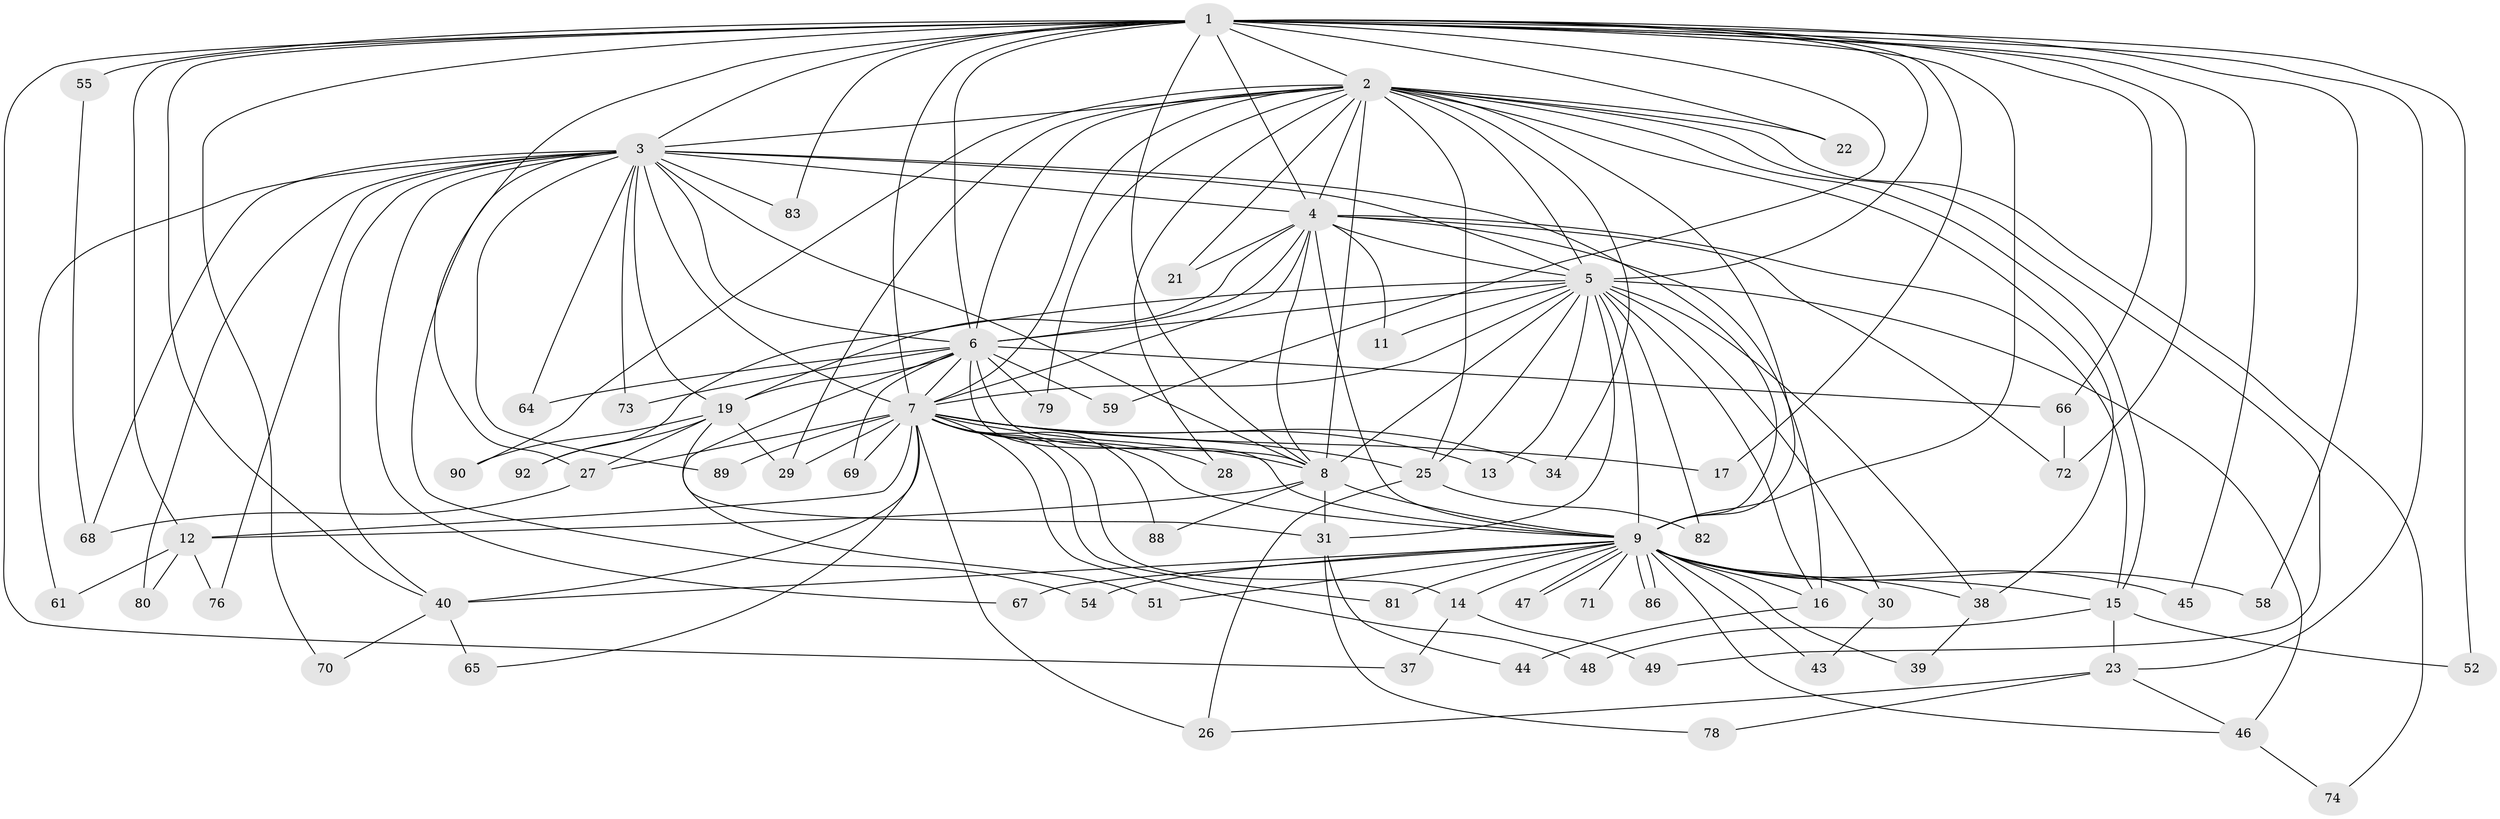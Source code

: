 // original degree distribution, {14: 0.010869565217391304, 22: 0.010869565217391304, 21: 0.021739130434782608, 17: 0.010869565217391304, 19: 0.010869565217391304, 16: 0.010869565217391304, 27: 0.010869565217391304, 12: 0.010869565217391304, 32: 0.010869565217391304, 2: 0.5652173913043478, 5: 0.05434782608695652, 3: 0.18478260869565216, 4: 0.07608695652173914, 9: 0.010869565217391304}
// Generated by graph-tools (version 1.1) at 2025/41/03/06/25 10:41:35]
// undirected, 69 vertices, 169 edges
graph export_dot {
graph [start="1"]
  node [color=gray90,style=filled];
  1 [super="+10"];
  2 [super="+33"];
  3 [super="+56"];
  4 [super="+41"];
  5 [super="+18"];
  6 [super="+20"];
  7 [super="+42"];
  8 [super="+87"];
  9 [super="+63"];
  11;
  12 [super="+57"];
  13 [super="+36"];
  14;
  15 [super="+35"];
  16 [super="+32"];
  17;
  19 [super="+24"];
  21;
  22;
  23;
  25 [super="+60"];
  26 [super="+75"];
  27 [super="+77"];
  28;
  29 [super="+62"];
  30;
  31;
  34;
  37;
  38 [super="+91"];
  39;
  40 [super="+50"];
  43;
  44;
  45;
  46 [super="+53"];
  47;
  48;
  49;
  51;
  52;
  54;
  55 [super="+84"];
  58;
  59;
  61;
  64;
  65;
  66;
  67;
  68;
  69;
  70;
  71;
  72 [super="+85"];
  73;
  74;
  76;
  78;
  79;
  80;
  81;
  82;
  83;
  86;
  88;
  89;
  90;
  92;
  1 -- 2 [weight=2];
  1 -- 3 [weight=2];
  1 -- 4 [weight=2];
  1 -- 5 [weight=2];
  1 -- 6 [weight=2];
  1 -- 7 [weight=2];
  1 -- 8 [weight=2];
  1 -- 9 [weight=2];
  1 -- 23;
  1 -- 37;
  1 -- 55 [weight=2];
  1 -- 70;
  1 -- 83;
  1 -- 66;
  1 -- 12;
  1 -- 17;
  1 -- 22;
  1 -- 40;
  1 -- 45;
  1 -- 52;
  1 -- 58;
  1 -- 59;
  1 -- 27;
  1 -- 72;
  2 -- 3;
  2 -- 4;
  2 -- 5 [weight=2];
  2 -- 6;
  2 -- 7;
  2 -- 8;
  2 -- 9;
  2 -- 21;
  2 -- 22;
  2 -- 28;
  2 -- 29;
  2 -- 34;
  2 -- 38;
  2 -- 49;
  2 -- 74;
  2 -- 79;
  2 -- 90;
  2 -- 25;
  2 -- 15;
  3 -- 4;
  3 -- 5;
  3 -- 6;
  3 -- 7;
  3 -- 8;
  3 -- 9 [weight=2];
  3 -- 19 [weight=2];
  3 -- 54;
  3 -- 64;
  3 -- 67;
  3 -- 68;
  3 -- 73;
  3 -- 76;
  3 -- 80;
  3 -- 89;
  3 -- 40;
  3 -- 83;
  3 -- 61;
  4 -- 5;
  4 -- 6 [weight=2];
  4 -- 7;
  4 -- 8;
  4 -- 9;
  4 -- 11;
  4 -- 15;
  4 -- 16 [weight=2];
  4 -- 19;
  4 -- 21;
  4 -- 72;
  5 -- 6;
  5 -- 7;
  5 -- 8;
  5 -- 9;
  5 -- 11;
  5 -- 13;
  5 -- 30;
  5 -- 31;
  5 -- 38;
  5 -- 46;
  5 -- 82;
  5 -- 92;
  5 -- 16;
  5 -- 25;
  6 -- 7;
  6 -- 8;
  6 -- 9;
  6 -- 51;
  6 -- 59;
  6 -- 64;
  6 -- 69;
  6 -- 79;
  6 -- 73;
  6 -- 66;
  6 -- 19;
  7 -- 8;
  7 -- 9;
  7 -- 13 [weight=2];
  7 -- 14;
  7 -- 17;
  7 -- 25;
  7 -- 26;
  7 -- 27;
  7 -- 28;
  7 -- 29;
  7 -- 34;
  7 -- 48;
  7 -- 65;
  7 -- 69;
  7 -- 81;
  7 -- 88;
  7 -- 89;
  7 -- 40;
  7 -- 12;
  8 -- 9;
  8 -- 12;
  8 -- 88;
  8 -- 31;
  9 -- 14;
  9 -- 15;
  9 -- 16;
  9 -- 30;
  9 -- 39;
  9 -- 40;
  9 -- 43;
  9 -- 45;
  9 -- 47;
  9 -- 47;
  9 -- 51;
  9 -- 54;
  9 -- 58;
  9 -- 67;
  9 -- 71 [weight=2];
  9 -- 81;
  9 -- 86;
  9 -- 86;
  9 -- 38;
  9 -- 46;
  12 -- 61;
  12 -- 80;
  12 -- 76;
  14 -- 37;
  14 -- 49;
  15 -- 23;
  15 -- 52;
  15 -- 48;
  16 -- 44;
  19 -- 27;
  19 -- 31;
  19 -- 90;
  19 -- 92;
  19 -- 29;
  23 -- 46;
  23 -- 78;
  23 -- 26;
  25 -- 26;
  25 -- 82;
  27 -- 68;
  30 -- 43;
  31 -- 44;
  31 -- 78;
  38 -- 39;
  40 -- 70;
  40 -- 65;
  46 -- 74;
  55 -- 68;
  66 -- 72;
}
